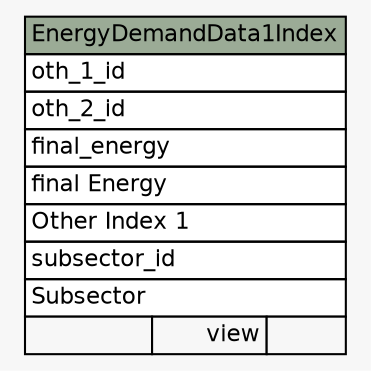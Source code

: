 // dot 2.38.0 on Windows 10 10.0
// SchemaSpy rev 590
digraph "EnergyDemandData1Index" {
  graph [
    rankdir="RL"
    bgcolor="#f7f7f7"
    nodesep="0.18"
    ranksep="0.46"
    fontname="Helvetica"
    fontsize="11"
  ];
  node [
    fontname="Helvetica"
    fontsize="11"
    shape="plaintext"
  ];
  edge [
    arrowsize="0.8"
  ];
  "EnergyDemandData1Index" [
    label=<
    <TABLE BORDER="0" CELLBORDER="1" CELLSPACING="0" BGCOLOR="#ffffff">
      <TR><TD COLSPAN="3" BGCOLOR="#9bab96" ALIGN="CENTER">EnergyDemandData1Index</TD></TR>
      <TR><TD PORT="oth_1_id" COLSPAN="3" ALIGN="LEFT">oth_1_id</TD></TR>
      <TR><TD PORT="oth_2_id" COLSPAN="3" ALIGN="LEFT">oth_2_id</TD></TR>
      <TR><TD PORT="final_energy" COLSPAN="3" ALIGN="LEFT">final_energy</TD></TR>
      <TR><TD PORT="final Energy" COLSPAN="3" ALIGN="LEFT">final Energy</TD></TR>
      <TR><TD PORT="Other Index 1" COLSPAN="3" ALIGN="LEFT">Other Index 1</TD></TR>
      <TR><TD PORT="subsector_id" COLSPAN="3" ALIGN="LEFT">subsector_id</TD></TR>
      <TR><TD PORT="Subsector" COLSPAN="3" ALIGN="LEFT">Subsector</TD></TR>
      <TR><TD ALIGN="LEFT" BGCOLOR="#f7f7f7">  </TD><TD ALIGN="RIGHT" BGCOLOR="#f7f7f7">view</TD><TD ALIGN="RIGHT" BGCOLOR="#f7f7f7">  </TD></TR>
    </TABLE>>
    URL="tables/EnergyDemandData1Index.html"
    tooltip="EnergyDemandData1Index"
  ];
}
